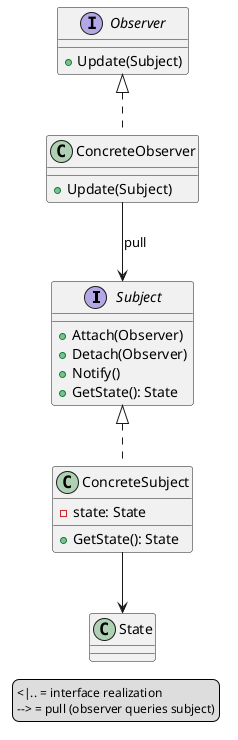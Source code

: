 @startuml
skinparam legendFontSize 12

interface Subject {
  +Attach(Observer)
  +Detach(Observer)
  +Notify()
  +GetState(): State
}
interface Observer {
  +Update(Subject)
}
class ConcreteSubject {
  -state: State
  +GetState(): State
}
class ConcreteObserver {
  +Update(Subject)
}
Subject <|.. ConcreteSubject
Observer <|.. ConcreteObserver
ConcreteObserver --> Subject : pull
ConcreteSubject --> State

legend left
  <|.. = interface realization
  --> = pull (observer queries subject)
end legend
@enduml
